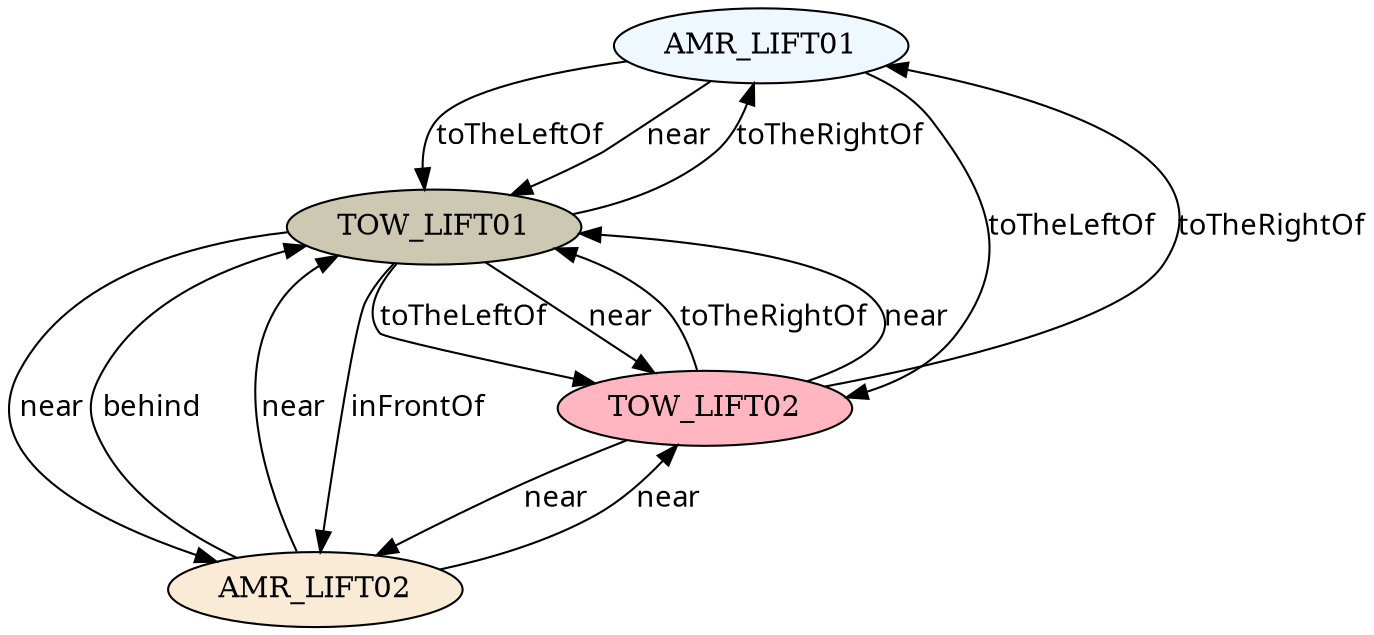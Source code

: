 // The Scene Graph
digraph {
	node [fillcolor=aliceblue style=filled]
	0 [label=AMR_LIFT01]
	node [fillcolor=antiquewhite style=filled]
	1 [label=AMR_LIFT02]
	node [fillcolor=cornsilk3 style=filled]
	2 [label=TOW_LIFT01]
	node [fillcolor=lightpink style=filled]
	3 [label=TOW_LIFT02]
	edge [color=black fontname=Sans style=filled]
	0 -> 2 [label=toTheLeftOf]
	0 -> 2 [label=near]
	0 -> 3 [label=toTheLeftOf]
	1 -> 2 [label=behind]
	1 -> 2 [label=near]
	1 -> 3 [label=near]
	2 -> 0 [label=toTheRightOf]
	2 -> 1 [label=inFrontOf]
	2 -> 1 [label=near]
	2 -> 3 [label=toTheLeftOf]
	2 -> 3 [label=near]
	3 -> 0 [label=toTheRightOf]
	3 -> 1 [label=near]
	3 -> 2 [label=toTheRightOf]
	3 -> 2 [label=near]
}

